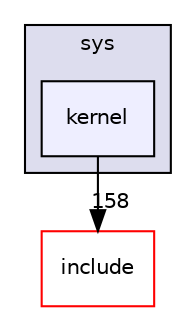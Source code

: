 digraph "C:/Dev/git/UbixOS/sys/kernel" {
  compound=true
  node [ fontsize="10", fontname="Helvetica"];
  edge [ labelfontsize="10", labelfontname="Helvetica"];
  subgraph clusterdir_6ec99f6d7d5182ba8913209ab70c9f18 {
    graph [ bgcolor="#ddddee", pencolor="black", label="sys" fontname="Helvetica", fontsize="10", URL="dir_6ec99f6d7d5182ba8913209ab70c9f18.html"]
  dir_63d032512ea6b67a4623bc739c35248b [shape=box, label="kernel", style="filled", fillcolor="#eeeeff", pencolor="black", URL="dir_63d032512ea6b67a4623bc739c35248b.html"];
  }
  dir_d1be8160e739b6eed1f7843efdbae1b3 [shape=box label="include" fillcolor="white" style="filled" color="red" URL="dir_d1be8160e739b6eed1f7843efdbae1b3.html"];
  dir_63d032512ea6b67a4623bc739c35248b->dir_d1be8160e739b6eed1f7843efdbae1b3 [headlabel="158", labeldistance=1.5 headhref="dir_000008_000019.html"];
}
